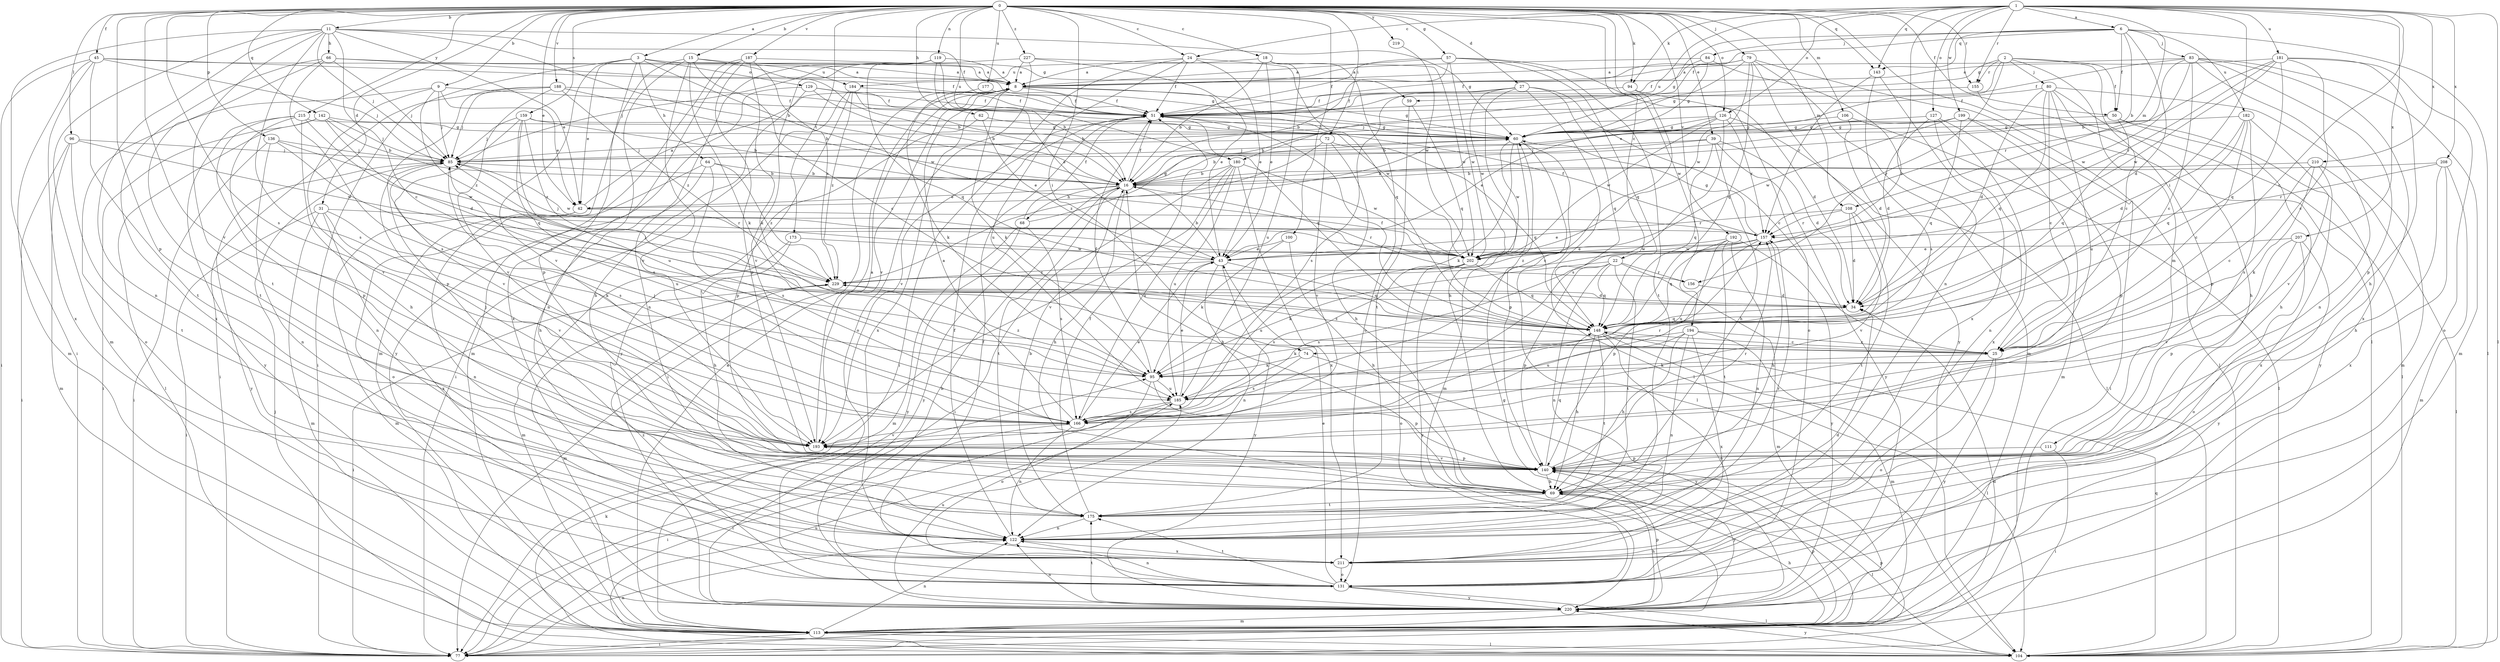 strict digraph  {
0;
1;
2;
3;
6;
8;
9;
11;
15;
16;
18;
22;
24;
25;
27;
31;
34;
39;
42;
43;
45;
50;
51;
57;
59;
60;
62;
64;
66;
68;
69;
72;
74;
77;
79;
80;
83;
84;
85;
94;
95;
96;
100;
104;
106;
108;
111;
113;
119;
122;
126;
127;
129;
131;
136;
140;
142;
143;
148;
155;
156;
157;
159;
166;
173;
175;
177;
180;
181;
182;
184;
185;
187;
188;
192;
193;
194;
199;
202;
207;
208;
210;
211;
215;
219;
220;
227;
229;
0 -> 3  [label=a];
0 -> 9  [label=b];
0 -> 11  [label=b];
0 -> 15  [label=b];
0 -> 18  [label=c];
0 -> 22  [label=c];
0 -> 24  [label=c];
0 -> 27  [label=d];
0 -> 31  [label=d];
0 -> 39  [label=e];
0 -> 42  [label=e];
0 -> 45  [label=f];
0 -> 50  [label=f];
0 -> 57  [label=g];
0 -> 62  [label=h];
0 -> 72  [label=i];
0 -> 74  [label=i];
0 -> 79  [label=j];
0 -> 94  [label=k];
0 -> 96  [label=l];
0 -> 100  [label=l];
0 -> 104  [label=l];
0 -> 106  [label=m];
0 -> 108  [label=m];
0 -> 119  [label=n];
0 -> 126  [label=o];
0 -> 136  [label=p];
0 -> 140  [label=p];
0 -> 142  [label=q];
0 -> 143  [label=q];
0 -> 155  [label=r];
0 -> 159  [label=s];
0 -> 166  [label=s];
0 -> 173  [label=t];
0 -> 177  [label=u];
0 -> 180  [label=u];
0 -> 187  [label=v];
0 -> 188  [label=v];
0 -> 192  [label=v];
0 -> 193  [label=v];
0 -> 194  [label=w];
0 -> 215  [label=y];
0 -> 219  [label=y];
0 -> 227  [label=z];
1 -> 6  [label=a];
1 -> 24  [label=c];
1 -> 25  [label=c];
1 -> 74  [label=i];
1 -> 94  [label=k];
1 -> 104  [label=l];
1 -> 108  [label=m];
1 -> 122  [label=n];
1 -> 126  [label=o];
1 -> 127  [label=o];
1 -> 143  [label=q];
1 -> 155  [label=r];
1 -> 180  [label=u];
1 -> 181  [label=u];
1 -> 199  [label=w];
1 -> 207  [label=x];
1 -> 208  [label=x];
1 -> 210  [label=x];
2 -> 25  [label=c];
2 -> 42  [label=e];
2 -> 50  [label=f];
2 -> 59  [label=g];
2 -> 80  [label=j];
2 -> 111  [label=m];
2 -> 155  [label=r];
2 -> 156  [label=r];
3 -> 8  [label=a];
3 -> 42  [label=e];
3 -> 59  [label=g];
3 -> 64  [label=h];
3 -> 77  [label=i];
3 -> 129  [label=o];
3 -> 140  [label=p];
3 -> 193  [label=v];
3 -> 202  [label=w];
6 -> 16  [label=b];
6 -> 34  [label=d];
6 -> 50  [label=f];
6 -> 51  [label=f];
6 -> 60  [label=g];
6 -> 83  [label=j];
6 -> 84  [label=j];
6 -> 104  [label=l];
6 -> 143  [label=q];
6 -> 182  [label=u];
8 -> 51  [label=f];
8 -> 60  [label=g];
8 -> 77  [label=i];
8 -> 95  [label=k];
8 -> 193  [label=v];
8 -> 202  [label=w];
8 -> 211  [label=x];
9 -> 42  [label=e];
9 -> 51  [label=f];
9 -> 85  [label=j];
9 -> 131  [label=o];
9 -> 193  [label=v];
9 -> 229  [label=z];
11 -> 16  [label=b];
11 -> 25  [label=c];
11 -> 42  [label=e];
11 -> 51  [label=f];
11 -> 60  [label=g];
11 -> 66  [label=h];
11 -> 77  [label=i];
11 -> 85  [label=j];
11 -> 113  [label=m];
11 -> 122  [label=n];
11 -> 166  [label=s];
11 -> 175  [label=t];
15 -> 16  [label=b];
15 -> 25  [label=c];
15 -> 95  [label=k];
15 -> 113  [label=m];
15 -> 122  [label=n];
15 -> 184  [label=u];
15 -> 193  [label=v];
16 -> 42  [label=e];
16 -> 51  [label=f];
16 -> 68  [label=h];
16 -> 69  [label=h];
16 -> 156  [label=r];
16 -> 175  [label=t];
16 -> 220  [label=y];
18 -> 16  [label=b];
18 -> 43  [label=e];
18 -> 131  [label=o];
18 -> 184  [label=u];
18 -> 185  [label=u];
22 -> 95  [label=k];
22 -> 113  [label=m];
22 -> 122  [label=n];
22 -> 140  [label=p];
22 -> 148  [label=q];
22 -> 156  [label=r];
22 -> 166  [label=s];
22 -> 175  [label=t];
24 -> 8  [label=a];
24 -> 43  [label=e];
24 -> 51  [label=f];
24 -> 77  [label=i];
24 -> 148  [label=q];
24 -> 185  [label=u];
25 -> 95  [label=k];
25 -> 131  [label=o];
25 -> 220  [label=y];
25 -> 229  [label=z];
27 -> 25  [label=c];
27 -> 51  [label=f];
27 -> 69  [label=h];
27 -> 104  [label=l];
27 -> 148  [label=q];
27 -> 166  [label=s];
27 -> 202  [label=w];
31 -> 77  [label=i];
31 -> 95  [label=k];
31 -> 113  [label=m];
31 -> 157  [label=r];
31 -> 193  [label=v];
31 -> 211  [label=x];
34 -> 85  [label=j];
34 -> 148  [label=q];
39 -> 16  [label=b];
39 -> 34  [label=d];
39 -> 69  [label=h];
39 -> 85  [label=j];
39 -> 148  [label=q];
39 -> 220  [label=y];
42 -> 8  [label=a];
42 -> 113  [label=m];
42 -> 122  [label=n];
42 -> 157  [label=r];
43 -> 16  [label=b];
43 -> 85  [label=j];
43 -> 122  [label=n];
43 -> 148  [label=q];
43 -> 220  [label=y];
43 -> 229  [label=z];
45 -> 8  [label=a];
45 -> 51  [label=f];
45 -> 77  [label=i];
45 -> 85  [label=j];
45 -> 113  [label=m];
45 -> 175  [label=t];
45 -> 211  [label=x];
50 -> 60  [label=g];
50 -> 69  [label=h];
50 -> 148  [label=q];
50 -> 220  [label=y];
51 -> 60  [label=g];
51 -> 148  [label=q];
51 -> 193  [label=v];
57 -> 8  [label=a];
57 -> 16  [label=b];
57 -> 51  [label=f];
57 -> 131  [label=o];
57 -> 148  [label=q];
57 -> 175  [label=t];
57 -> 202  [label=w];
59 -> 148  [label=q];
59 -> 175  [label=t];
60 -> 85  [label=j];
60 -> 95  [label=k];
60 -> 104  [label=l];
60 -> 113  [label=m];
60 -> 140  [label=p];
60 -> 202  [label=w];
62 -> 43  [label=e];
62 -> 60  [label=g];
62 -> 140  [label=p];
64 -> 16  [label=b];
64 -> 69  [label=h];
64 -> 131  [label=o];
64 -> 166  [label=s];
64 -> 229  [label=z];
66 -> 8  [label=a];
66 -> 60  [label=g];
66 -> 85  [label=j];
66 -> 166  [label=s];
66 -> 175  [label=t];
66 -> 211  [label=x];
68 -> 51  [label=f];
68 -> 60  [label=g];
68 -> 113  [label=m];
68 -> 166  [label=s];
68 -> 220  [label=y];
69 -> 16  [label=b];
69 -> 104  [label=l];
69 -> 175  [label=t];
72 -> 69  [label=h];
72 -> 85  [label=j];
72 -> 148  [label=q];
72 -> 193  [label=v];
72 -> 229  [label=z];
74 -> 95  [label=k];
74 -> 166  [label=s];
74 -> 220  [label=y];
77 -> 34  [label=d];
77 -> 60  [label=g];
77 -> 122  [label=n];
77 -> 140  [label=p];
79 -> 8  [label=a];
79 -> 51  [label=f];
79 -> 60  [label=g];
79 -> 104  [label=l];
79 -> 113  [label=m];
79 -> 148  [label=q];
79 -> 202  [label=w];
79 -> 220  [label=y];
80 -> 25  [label=c];
80 -> 34  [label=d];
80 -> 51  [label=f];
80 -> 69  [label=h];
80 -> 113  [label=m];
80 -> 140  [label=p];
80 -> 148  [label=q];
80 -> 185  [label=u];
83 -> 8  [label=a];
83 -> 25  [label=c];
83 -> 51  [label=f];
83 -> 113  [label=m];
83 -> 122  [label=n];
83 -> 140  [label=p];
83 -> 157  [label=r];
83 -> 202  [label=w];
83 -> 211  [label=x];
84 -> 8  [label=a];
84 -> 51  [label=f];
84 -> 60  [label=g];
84 -> 229  [label=z];
85 -> 16  [label=b];
85 -> 166  [label=s];
85 -> 185  [label=u];
85 -> 202  [label=w];
85 -> 220  [label=y];
94 -> 34  [label=d];
94 -> 51  [label=f];
94 -> 166  [label=s];
95 -> 51  [label=f];
95 -> 131  [label=o];
95 -> 140  [label=p];
95 -> 185  [label=u];
95 -> 229  [label=z];
96 -> 77  [label=i];
96 -> 85  [label=j];
96 -> 113  [label=m];
96 -> 175  [label=t];
96 -> 202  [label=w];
100 -> 43  [label=e];
100 -> 69  [label=h];
100 -> 95  [label=k];
104 -> 85  [label=j];
104 -> 95  [label=k];
104 -> 148  [label=q];
104 -> 185  [label=u];
104 -> 220  [label=y];
106 -> 34  [label=d];
106 -> 60  [label=g];
106 -> 104  [label=l];
108 -> 34  [label=d];
108 -> 43  [label=e];
108 -> 157  [label=r];
108 -> 175  [label=t];
108 -> 193  [label=v];
111 -> 77  [label=i];
111 -> 140  [label=p];
113 -> 8  [label=a];
113 -> 69  [label=h];
113 -> 77  [label=i];
113 -> 104  [label=l];
113 -> 122  [label=n];
113 -> 140  [label=p];
119 -> 8  [label=a];
119 -> 16  [label=b];
119 -> 43  [label=e];
119 -> 122  [label=n];
119 -> 148  [label=q];
119 -> 193  [label=v];
122 -> 51  [label=f];
122 -> 157  [label=r];
122 -> 211  [label=x];
126 -> 16  [label=b];
126 -> 43  [label=e];
126 -> 60  [label=g];
126 -> 104  [label=l];
126 -> 157  [label=r];
126 -> 166  [label=s];
126 -> 202  [label=w];
127 -> 34  [label=d];
127 -> 60  [label=g];
127 -> 113  [label=m];
127 -> 122  [label=n];
127 -> 211  [label=x];
129 -> 16  [label=b];
129 -> 51  [label=f];
129 -> 60  [label=g];
129 -> 69  [label=h];
129 -> 220  [label=y];
131 -> 16  [label=b];
131 -> 43  [label=e];
131 -> 104  [label=l];
131 -> 122  [label=n];
131 -> 175  [label=t];
131 -> 220  [label=y];
131 -> 229  [label=z];
136 -> 25  [label=c];
136 -> 77  [label=i];
136 -> 85  [label=j];
136 -> 122  [label=n];
136 -> 202  [label=w];
140 -> 69  [label=h];
140 -> 148  [label=q];
140 -> 157  [label=r];
140 -> 193  [label=v];
140 -> 220  [label=y];
142 -> 16  [label=b];
142 -> 34  [label=d];
142 -> 60  [label=g];
142 -> 77  [label=i];
142 -> 85  [label=j];
142 -> 104  [label=l];
143 -> 157  [label=r];
143 -> 166  [label=s];
143 -> 211  [label=x];
148 -> 25  [label=c];
148 -> 51  [label=f];
148 -> 69  [label=h];
148 -> 104  [label=l];
148 -> 131  [label=o];
148 -> 175  [label=t];
155 -> 85  [label=j];
155 -> 104  [label=l];
156 -> 34  [label=d];
157 -> 43  [label=e];
157 -> 51  [label=f];
157 -> 60  [label=g];
157 -> 69  [label=h];
157 -> 185  [label=u];
157 -> 202  [label=w];
157 -> 229  [label=z];
159 -> 16  [label=b];
159 -> 60  [label=g];
159 -> 85  [label=j];
159 -> 166  [label=s];
159 -> 185  [label=u];
159 -> 193  [label=v];
159 -> 229  [label=z];
166 -> 8  [label=a];
166 -> 43  [label=e];
166 -> 77  [label=i];
166 -> 85  [label=j];
166 -> 122  [label=n];
166 -> 157  [label=r];
166 -> 193  [label=v];
173 -> 69  [label=h];
173 -> 113  [label=m];
173 -> 202  [label=w];
175 -> 16  [label=b];
175 -> 51  [label=f];
175 -> 122  [label=n];
177 -> 51  [label=f];
177 -> 95  [label=k];
180 -> 16  [label=b];
180 -> 77  [label=i];
180 -> 166  [label=s];
180 -> 185  [label=u];
180 -> 193  [label=v];
180 -> 202  [label=w];
180 -> 211  [label=x];
181 -> 8  [label=a];
181 -> 16  [label=b];
181 -> 25  [label=c];
181 -> 69  [label=h];
181 -> 131  [label=o];
181 -> 148  [label=q];
181 -> 157  [label=r];
181 -> 202  [label=w];
182 -> 25  [label=c];
182 -> 34  [label=d];
182 -> 60  [label=g];
182 -> 148  [label=q];
182 -> 166  [label=s];
182 -> 193  [label=v];
184 -> 16  [label=b];
184 -> 51  [label=f];
184 -> 77  [label=i];
184 -> 220  [label=y];
184 -> 229  [label=z];
185 -> 43  [label=e];
185 -> 77  [label=i];
185 -> 166  [label=s];
187 -> 8  [label=a];
187 -> 95  [label=k];
187 -> 113  [label=m];
187 -> 140  [label=p];
187 -> 211  [label=x];
187 -> 229  [label=z];
188 -> 16  [label=b];
188 -> 51  [label=f];
188 -> 77  [label=i];
188 -> 85  [label=j];
188 -> 140  [label=p];
188 -> 193  [label=v];
188 -> 229  [label=z];
192 -> 122  [label=n];
192 -> 140  [label=p];
192 -> 148  [label=q];
192 -> 175  [label=t];
192 -> 202  [label=w];
192 -> 220  [label=y];
193 -> 8  [label=a];
193 -> 85  [label=j];
193 -> 140  [label=p];
194 -> 25  [label=c];
194 -> 69  [label=h];
194 -> 95  [label=k];
194 -> 113  [label=m];
194 -> 122  [label=n];
194 -> 185  [label=u];
194 -> 211  [label=x];
199 -> 16  [label=b];
199 -> 60  [label=g];
199 -> 77  [label=i];
199 -> 140  [label=p];
199 -> 148  [label=q];
199 -> 202  [label=w];
202 -> 131  [label=o];
202 -> 148  [label=q];
202 -> 166  [label=s];
202 -> 185  [label=u];
202 -> 220  [label=y];
207 -> 43  [label=e];
207 -> 131  [label=o];
207 -> 140  [label=p];
207 -> 193  [label=v];
207 -> 220  [label=y];
208 -> 16  [label=b];
208 -> 69  [label=h];
208 -> 113  [label=m];
208 -> 157  [label=r];
208 -> 211  [label=x];
210 -> 16  [label=b];
210 -> 25  [label=c];
210 -> 95  [label=k];
210 -> 104  [label=l];
210 -> 211  [label=x];
211 -> 34  [label=d];
211 -> 51  [label=f];
211 -> 131  [label=o];
215 -> 60  [label=g];
215 -> 69  [label=h];
215 -> 122  [label=n];
215 -> 140  [label=p];
215 -> 148  [label=q];
215 -> 220  [label=y];
219 -> 202  [label=w];
220 -> 69  [label=h];
220 -> 113  [label=m];
220 -> 122  [label=n];
220 -> 140  [label=p];
220 -> 175  [label=t];
220 -> 185  [label=u];
227 -> 8  [label=a];
227 -> 43  [label=e];
227 -> 85  [label=j];
227 -> 131  [label=o];
227 -> 202  [label=w];
229 -> 34  [label=d];
229 -> 77  [label=i];
229 -> 113  [label=m];
}
